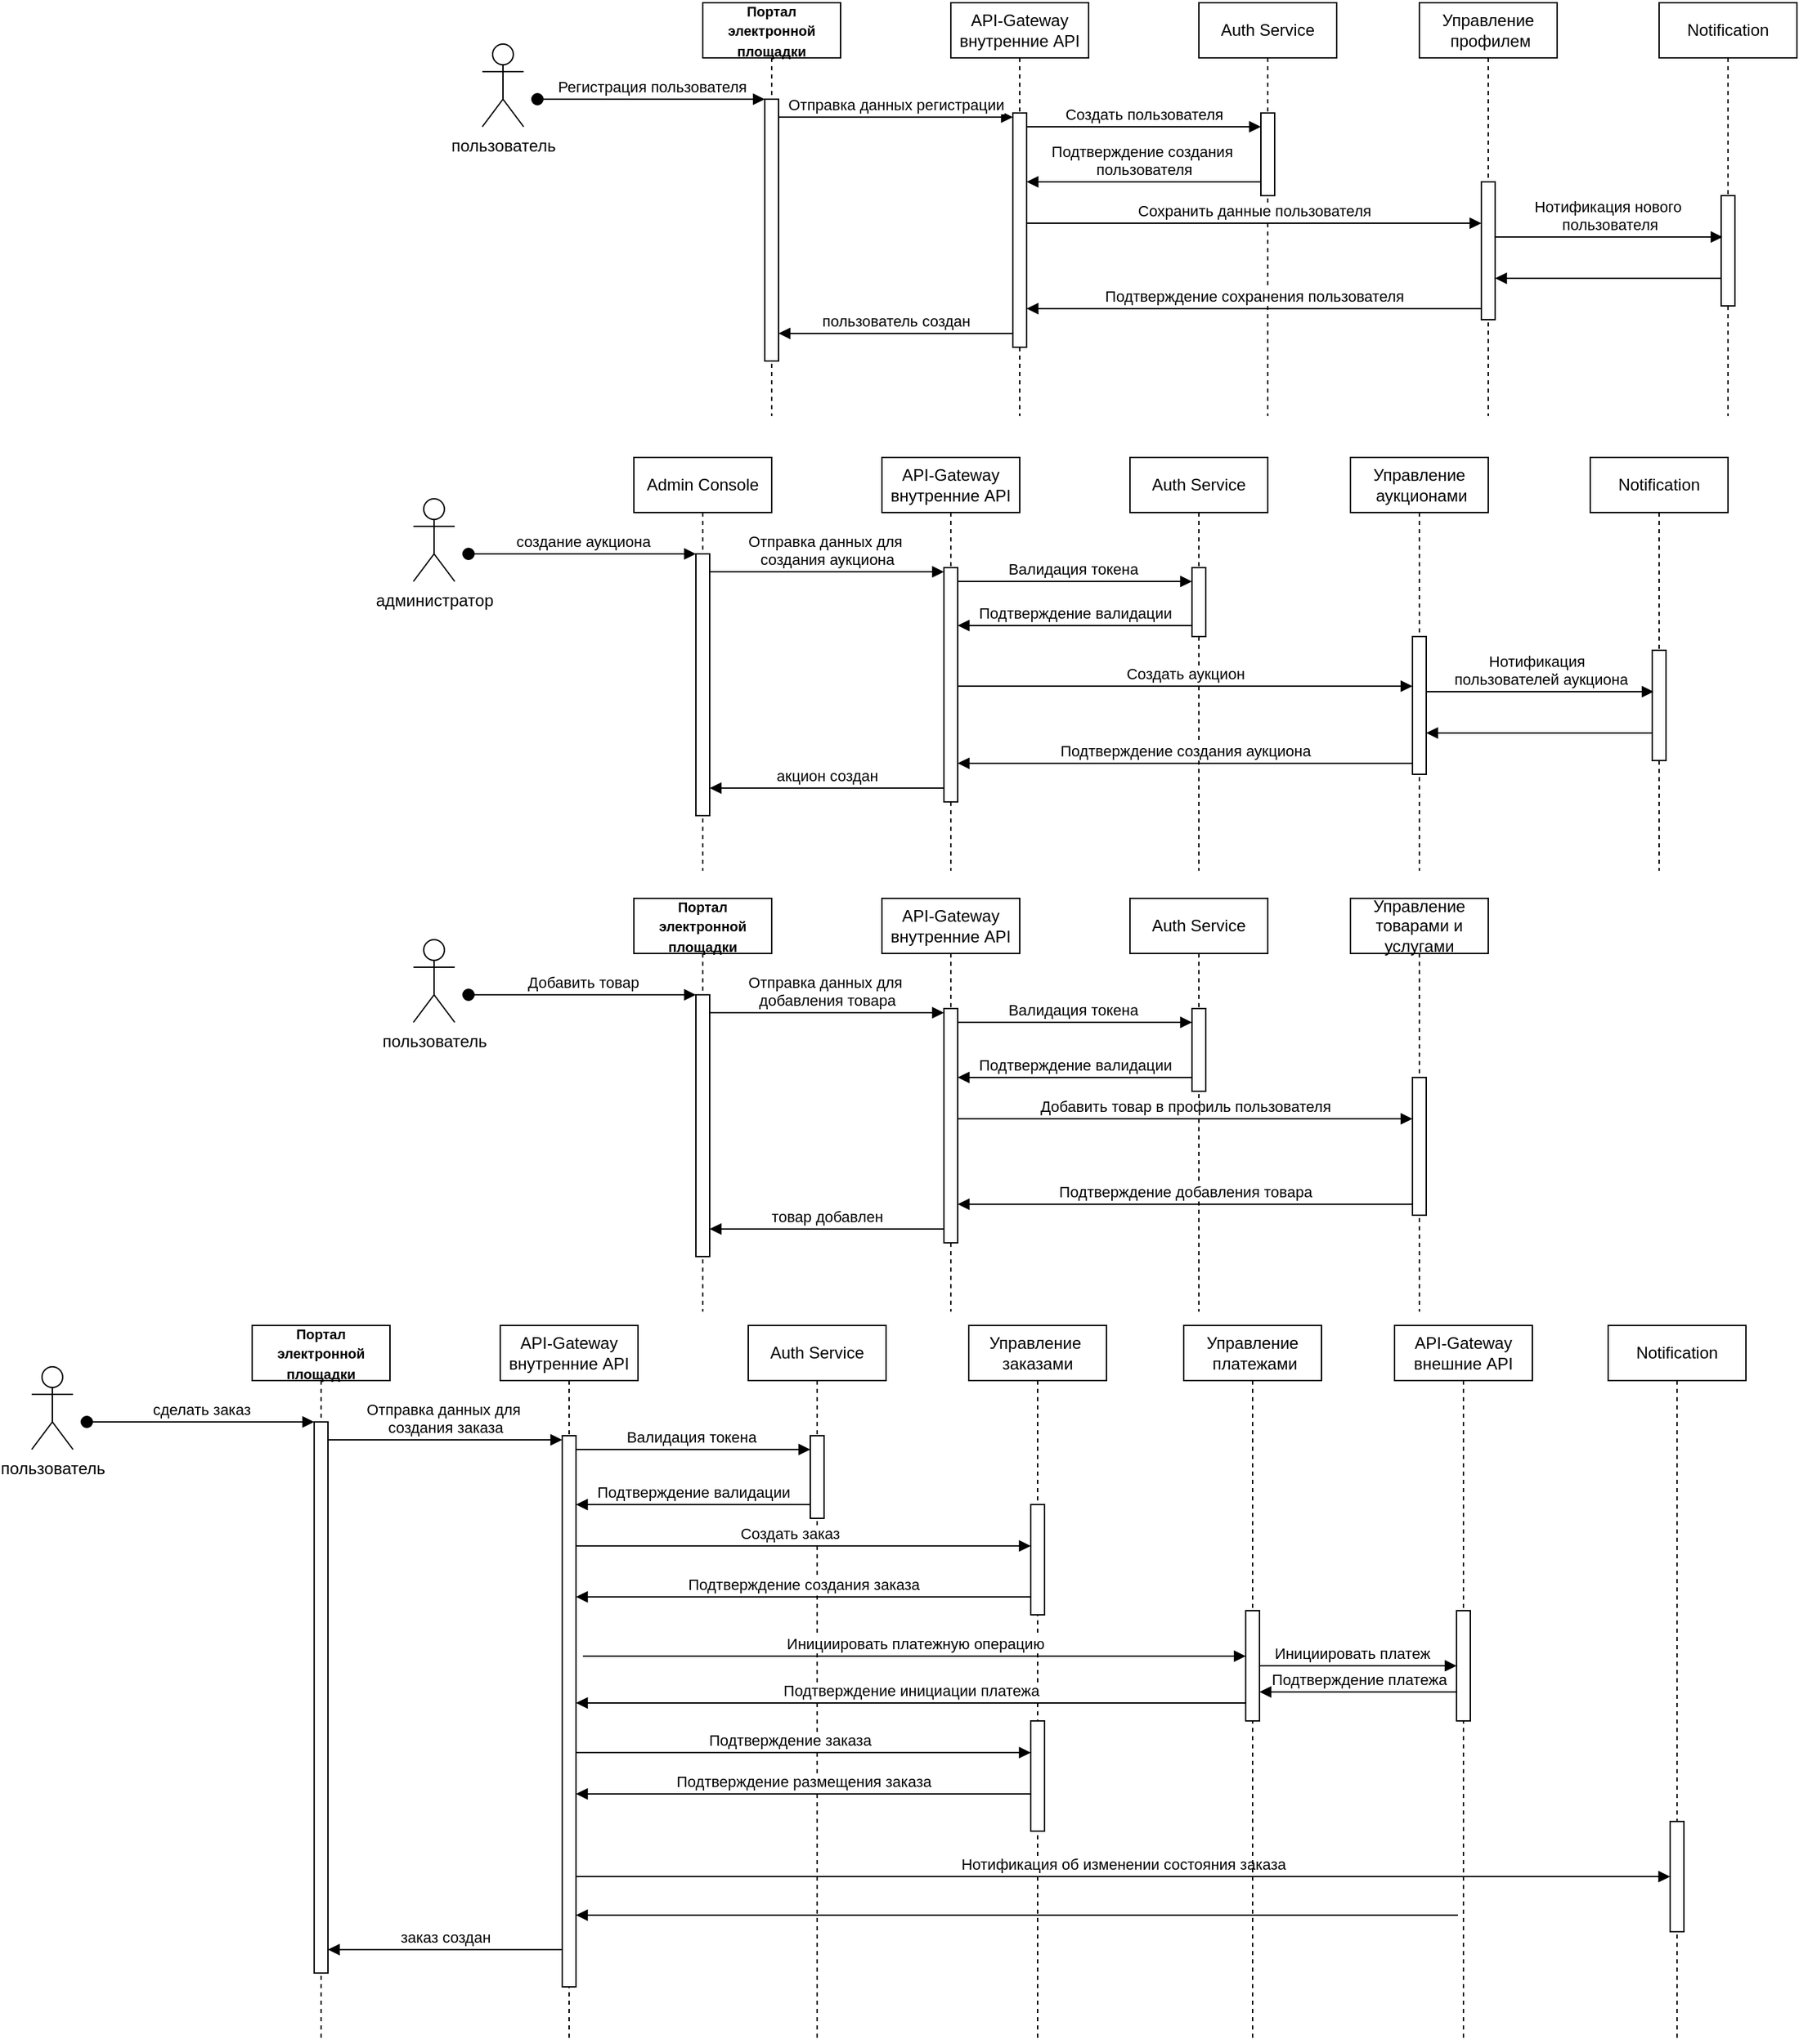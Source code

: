 <mxfile version="24.6.4" type="device">
  <diagram name="Page-1" id="2YBvvXClWsGukQMizWep">
    <mxGraphModel dx="2537" dy="993" grid="1" gridSize="10" guides="1" tooltips="1" connect="1" arrows="1" fold="1" page="1" pageScale="1" pageWidth="850" pageHeight="1100" math="0" shadow="0">
      <root>
        <mxCell id="0" />
        <mxCell id="1" parent="0" />
        <mxCell id="aM9ryv3xv72pqoxQDRHE-1" value="&lt;span style=&quot;font-weight: 700; font-size: 10px;&quot;&gt;Портал электронной площадки&lt;/span&gt;" style="shape=umlLifeline;perimeter=lifelinePerimeter;whiteSpace=wrap;html=1;container=0;dropTarget=0;collapsible=0;recursiveResize=0;outlineConnect=0;portConstraint=eastwest;newEdgeStyle={&quot;edgeStyle&quot;:&quot;elbowEdgeStyle&quot;,&quot;elbow&quot;:&quot;vertical&quot;,&quot;curved&quot;:0,&quot;rounded&quot;:0};" parent="1" vertex="1">
          <mxGeometry x="40" y="40" width="100" height="300" as="geometry" />
        </mxCell>
        <mxCell id="aM9ryv3xv72pqoxQDRHE-2" value="" style="html=1;points=[];perimeter=orthogonalPerimeter;outlineConnect=0;targetShapes=umlLifeline;portConstraint=eastwest;newEdgeStyle={&quot;edgeStyle&quot;:&quot;elbowEdgeStyle&quot;,&quot;elbow&quot;:&quot;vertical&quot;,&quot;curved&quot;:0,&quot;rounded&quot;:0};" parent="aM9ryv3xv72pqoxQDRHE-1" vertex="1">
          <mxGeometry x="45" y="70" width="10" height="190" as="geometry" />
        </mxCell>
        <mxCell id="aM9ryv3xv72pqoxQDRHE-3" value="Регистрация пользователя" style="html=1;verticalAlign=bottom;startArrow=oval;endArrow=block;startSize=8;edgeStyle=elbowEdgeStyle;elbow=vertical;curved=0;rounded=0;" parent="aM9ryv3xv72pqoxQDRHE-1" target="aM9ryv3xv72pqoxQDRHE-2" edge="1">
          <mxGeometry relative="1" as="geometry">
            <mxPoint x="-120" y="70" as="sourcePoint" />
          </mxGeometry>
        </mxCell>
        <mxCell id="aM9ryv3xv72pqoxQDRHE-5" value="API-Gateway внутренние API" style="shape=umlLifeline;perimeter=lifelinePerimeter;whiteSpace=wrap;html=1;container=0;dropTarget=0;collapsible=0;recursiveResize=0;outlineConnect=0;portConstraint=eastwest;newEdgeStyle={&quot;edgeStyle&quot;:&quot;elbowEdgeStyle&quot;,&quot;elbow&quot;:&quot;vertical&quot;,&quot;curved&quot;:0,&quot;rounded&quot;:0};" parent="1" vertex="1">
          <mxGeometry x="220" y="40" width="100" height="300" as="geometry" />
        </mxCell>
        <mxCell id="aM9ryv3xv72pqoxQDRHE-6" value="" style="html=1;points=[];perimeter=orthogonalPerimeter;outlineConnect=0;targetShapes=umlLifeline;portConstraint=eastwest;newEdgeStyle={&quot;edgeStyle&quot;:&quot;elbowEdgeStyle&quot;,&quot;elbow&quot;:&quot;vertical&quot;,&quot;curved&quot;:0,&quot;rounded&quot;:0};" parent="aM9ryv3xv72pqoxQDRHE-5" vertex="1">
          <mxGeometry x="45" y="80" width="10" height="170" as="geometry" />
        </mxCell>
        <mxCell id="aM9ryv3xv72pqoxQDRHE-7" value="Отправка данных регистрации" style="html=1;verticalAlign=bottom;endArrow=block;edgeStyle=elbowEdgeStyle;elbow=vertical;curved=0;rounded=0;" parent="1" edge="1">
          <mxGeometry relative="1" as="geometry">
            <mxPoint x="95" y="123" as="sourcePoint" />
            <Array as="points">
              <mxPoint x="180" y="123" />
            </Array>
            <mxPoint x="265" y="123" as="targetPoint" />
          </mxGeometry>
        </mxCell>
        <mxCell id="aM9ryv3xv72pqoxQDRHE-9" value="Подтверждение создания&amp;nbsp;&lt;div&gt;пользователя&lt;/div&gt;" style="html=1;verticalAlign=bottom;endArrow=block;edgeStyle=elbowEdgeStyle;elbow=vertical;curved=0;rounded=0;" parent="1" source="VmPjwdgASfEvzAb5nXO1-2" target="aM9ryv3xv72pqoxQDRHE-6" edge="1">
          <mxGeometry relative="1" as="geometry">
            <mxPoint x="435" y="160" as="sourcePoint" />
            <Array as="points">
              <mxPoint x="360" y="170" />
            </Array>
            <mxPoint x="270" y="160" as="targetPoint" />
          </mxGeometry>
        </mxCell>
        <mxCell id="VmPjwdgASfEvzAb5nXO1-1" value="Auth Service" style="shape=umlLifeline;perimeter=lifelinePerimeter;whiteSpace=wrap;html=1;container=0;dropTarget=0;collapsible=0;recursiveResize=0;outlineConnect=0;portConstraint=eastwest;newEdgeStyle={&quot;edgeStyle&quot;:&quot;elbowEdgeStyle&quot;,&quot;elbow&quot;:&quot;vertical&quot;,&quot;curved&quot;:0,&quot;rounded&quot;:0};" vertex="1" parent="1">
          <mxGeometry x="400" y="40" width="100" height="300" as="geometry" />
        </mxCell>
        <mxCell id="VmPjwdgASfEvzAb5nXO1-2" value="" style="html=1;points=[];perimeter=orthogonalPerimeter;outlineConnect=0;targetShapes=umlLifeline;portConstraint=eastwest;newEdgeStyle={&quot;edgeStyle&quot;:&quot;elbowEdgeStyle&quot;,&quot;elbow&quot;:&quot;vertical&quot;,&quot;curved&quot;:0,&quot;rounded&quot;:0};" vertex="1" parent="VmPjwdgASfEvzAb5nXO1-1">
          <mxGeometry x="45" y="80" width="10" height="60" as="geometry" />
        </mxCell>
        <mxCell id="VmPjwdgASfEvzAb5nXO1-3" value="&lt;span style=&quot;text-wrap: nowrap;&quot;&gt;Управление&lt;/span&gt;&lt;div&gt;&lt;span style=&quot;text-wrap: nowrap;&quot;&gt;&amp;nbsp;профилем&lt;/span&gt;&lt;/div&gt;" style="shape=umlLifeline;perimeter=lifelinePerimeter;whiteSpace=wrap;html=1;container=0;dropTarget=0;collapsible=0;recursiveResize=0;outlineConnect=0;portConstraint=eastwest;newEdgeStyle={&quot;edgeStyle&quot;:&quot;elbowEdgeStyle&quot;,&quot;elbow&quot;:&quot;vertical&quot;,&quot;curved&quot;:0,&quot;rounded&quot;:0};" vertex="1" parent="1">
          <mxGeometry x="560" y="40" width="100" height="300" as="geometry" />
        </mxCell>
        <mxCell id="VmPjwdgASfEvzAb5nXO1-4" value="" style="html=1;points=[];perimeter=orthogonalPerimeter;outlineConnect=0;targetShapes=umlLifeline;portConstraint=eastwest;newEdgeStyle={&quot;edgeStyle&quot;:&quot;elbowEdgeStyle&quot;,&quot;elbow&quot;:&quot;vertical&quot;,&quot;curved&quot;:0,&quot;rounded&quot;:0};" vertex="1" parent="VmPjwdgASfEvzAb5nXO1-3">
          <mxGeometry x="45" y="130" width="10" height="100" as="geometry" />
        </mxCell>
        <mxCell id="VmPjwdgASfEvzAb5nXO1-5" value="Создать пользователя" style="html=1;verticalAlign=bottom;endArrow=block;edgeStyle=elbowEdgeStyle;elbow=vertical;curved=0;rounded=0;" edge="1" parent="1" source="aM9ryv3xv72pqoxQDRHE-6" target="VmPjwdgASfEvzAb5nXO1-2">
          <mxGeometry relative="1" as="geometry">
            <mxPoint x="280" y="130" as="sourcePoint" />
            <Array as="points">
              <mxPoint x="355" y="130" />
            </Array>
            <mxPoint x="440" y="130" as="targetPoint" />
          </mxGeometry>
        </mxCell>
        <mxCell id="VmPjwdgASfEvzAb5nXO1-6" value="пользователь" style="shape=umlActor;verticalLabelPosition=bottom;verticalAlign=top;html=1;outlineConnect=0;" vertex="1" parent="1">
          <mxGeometry x="-120" y="70" width="30" height="60" as="geometry" />
        </mxCell>
        <mxCell id="VmPjwdgASfEvzAb5nXO1-7" value="Notification" style="shape=umlLifeline;perimeter=lifelinePerimeter;whiteSpace=wrap;html=1;container=0;dropTarget=0;collapsible=0;recursiveResize=0;outlineConnect=0;portConstraint=eastwest;newEdgeStyle={&quot;edgeStyle&quot;:&quot;elbowEdgeStyle&quot;,&quot;elbow&quot;:&quot;vertical&quot;,&quot;curved&quot;:0,&quot;rounded&quot;:0};" vertex="1" parent="1">
          <mxGeometry x="734" y="40" width="100" height="300" as="geometry" />
        </mxCell>
        <mxCell id="VmPjwdgASfEvzAb5nXO1-8" value="" style="html=1;points=[];perimeter=orthogonalPerimeter;outlineConnect=0;targetShapes=umlLifeline;portConstraint=eastwest;newEdgeStyle={&quot;edgeStyle&quot;:&quot;elbowEdgeStyle&quot;,&quot;elbow&quot;:&quot;vertical&quot;,&quot;curved&quot;:0,&quot;rounded&quot;:0};" vertex="1" parent="VmPjwdgASfEvzAb5nXO1-7">
          <mxGeometry x="45" y="140" width="10" height="80" as="geometry" />
        </mxCell>
        <mxCell id="VmPjwdgASfEvzAb5nXO1-9" value="Сохранить данные пользователя" style="html=1;verticalAlign=bottom;endArrow=block;edgeStyle=elbowEdgeStyle;elbow=vertical;curved=0;rounded=0;" edge="1" parent="1" source="aM9ryv3xv72pqoxQDRHE-6" target="VmPjwdgASfEvzAb5nXO1-4">
          <mxGeometry relative="1" as="geometry">
            <mxPoint x="280" y="200" as="sourcePoint" />
            <Array as="points">
              <mxPoint x="365" y="200" />
            </Array>
            <mxPoint x="600" y="200" as="targetPoint" />
          </mxGeometry>
        </mxCell>
        <mxCell id="VmPjwdgASfEvzAb5nXO1-10" value="Подтверждение сохранения пользователя" style="html=1;verticalAlign=bottom;endArrow=block;edgeStyle=elbowEdgeStyle;elbow=vertical;curved=0;rounded=0;" edge="1" parent="1">
          <mxGeometry relative="1" as="geometry">
            <mxPoint x="605" y="262" as="sourcePoint" />
            <Array as="points">
              <mxPoint x="370" y="262" />
            </Array>
            <mxPoint x="275" y="262" as="targetPoint" />
          </mxGeometry>
        </mxCell>
        <mxCell id="VmPjwdgASfEvzAb5nXO1-11" value="Нотификация нового&amp;nbsp;&lt;div&gt;пользователя&lt;/div&gt;" style="html=1;verticalAlign=bottom;endArrow=block;edgeStyle=elbowEdgeStyle;elbow=vertical;curved=0;rounded=0;" edge="1" parent="1" source="VmPjwdgASfEvzAb5nXO1-4">
          <mxGeometry relative="1" as="geometry">
            <mxPoint x="620" y="210" as="sourcePoint" />
            <Array as="points">
              <mxPoint x="695" y="210" />
            </Array>
            <mxPoint x="780" y="210" as="targetPoint" />
          </mxGeometry>
        </mxCell>
        <mxCell id="VmPjwdgASfEvzAb5nXO1-12" value="пользователь создан" style="html=1;verticalAlign=bottom;endArrow=block;edgeStyle=elbowEdgeStyle;elbow=vertical;curved=0;rounded=0;" edge="1" parent="1" target="aM9ryv3xv72pqoxQDRHE-2">
          <mxGeometry relative="1" as="geometry">
            <mxPoint x="265" y="280" as="sourcePoint" />
            <Array as="points">
              <mxPoint x="190" y="280" />
            </Array>
            <mxPoint x="100" y="280" as="targetPoint" />
          </mxGeometry>
        </mxCell>
        <mxCell id="VmPjwdgASfEvzAb5nXO1-13" value="" style="html=1;verticalAlign=bottom;endArrow=block;edgeStyle=elbowEdgeStyle;elbow=vertical;curved=0;rounded=0;" edge="1" parent="1" source="VmPjwdgASfEvzAb5nXO1-8" target="VmPjwdgASfEvzAb5nXO1-4">
          <mxGeometry relative="1" as="geometry">
            <mxPoint x="775" y="240" as="sourcePoint" />
            <Array as="points">
              <mxPoint x="700" y="240" />
            </Array>
            <mxPoint x="620" y="240" as="targetPoint" />
          </mxGeometry>
        </mxCell>
        <mxCell id="VmPjwdgASfEvzAb5nXO1-16" value="Admin Console" style="shape=umlLifeline;perimeter=lifelinePerimeter;whiteSpace=wrap;html=1;container=0;dropTarget=0;collapsible=0;recursiveResize=0;outlineConnect=0;portConstraint=eastwest;newEdgeStyle={&quot;edgeStyle&quot;:&quot;elbowEdgeStyle&quot;,&quot;elbow&quot;:&quot;vertical&quot;,&quot;curved&quot;:0,&quot;rounded&quot;:0};" vertex="1" parent="1">
          <mxGeometry x="-10" y="370" width="100" height="300" as="geometry" />
        </mxCell>
        <mxCell id="VmPjwdgASfEvzAb5nXO1-17" value="" style="html=1;points=[];perimeter=orthogonalPerimeter;outlineConnect=0;targetShapes=umlLifeline;portConstraint=eastwest;newEdgeStyle={&quot;edgeStyle&quot;:&quot;elbowEdgeStyle&quot;,&quot;elbow&quot;:&quot;vertical&quot;,&quot;curved&quot;:0,&quot;rounded&quot;:0};" vertex="1" parent="VmPjwdgASfEvzAb5nXO1-16">
          <mxGeometry x="45" y="70" width="10" height="190" as="geometry" />
        </mxCell>
        <mxCell id="VmPjwdgASfEvzAb5nXO1-18" value="создание аукциона" style="html=1;verticalAlign=bottom;startArrow=oval;endArrow=block;startSize=8;edgeStyle=elbowEdgeStyle;elbow=vertical;curved=0;rounded=0;" edge="1" parent="VmPjwdgASfEvzAb5nXO1-16" target="VmPjwdgASfEvzAb5nXO1-17">
          <mxGeometry relative="1" as="geometry">
            <mxPoint x="-120" y="70" as="sourcePoint" />
          </mxGeometry>
        </mxCell>
        <mxCell id="VmPjwdgASfEvzAb5nXO1-19" value="API-Gateway внутренние API" style="shape=umlLifeline;perimeter=lifelinePerimeter;whiteSpace=wrap;html=1;container=0;dropTarget=0;collapsible=0;recursiveResize=0;outlineConnect=0;portConstraint=eastwest;newEdgeStyle={&quot;edgeStyle&quot;:&quot;elbowEdgeStyle&quot;,&quot;elbow&quot;:&quot;vertical&quot;,&quot;curved&quot;:0,&quot;rounded&quot;:0};" vertex="1" parent="1">
          <mxGeometry x="170" y="370" width="100" height="300" as="geometry" />
        </mxCell>
        <mxCell id="VmPjwdgASfEvzAb5nXO1-20" value="" style="html=1;points=[];perimeter=orthogonalPerimeter;outlineConnect=0;targetShapes=umlLifeline;portConstraint=eastwest;newEdgeStyle={&quot;edgeStyle&quot;:&quot;elbowEdgeStyle&quot;,&quot;elbow&quot;:&quot;vertical&quot;,&quot;curved&quot;:0,&quot;rounded&quot;:0};" vertex="1" parent="VmPjwdgASfEvzAb5nXO1-19">
          <mxGeometry x="45" y="80" width="10" height="170" as="geometry" />
        </mxCell>
        <mxCell id="VmPjwdgASfEvzAb5nXO1-21" value="Отправка данных для&amp;nbsp;&lt;div&gt;создания аукциона&lt;/div&gt;" style="html=1;verticalAlign=bottom;endArrow=block;edgeStyle=elbowEdgeStyle;elbow=vertical;curved=0;rounded=0;" edge="1" parent="1">
          <mxGeometry relative="1" as="geometry">
            <mxPoint x="45" y="453" as="sourcePoint" />
            <Array as="points">
              <mxPoint x="130" y="453" />
            </Array>
            <mxPoint x="215" y="453" as="targetPoint" />
          </mxGeometry>
        </mxCell>
        <mxCell id="VmPjwdgASfEvzAb5nXO1-22" value="Подтверждение валидации" style="html=1;verticalAlign=bottom;endArrow=block;edgeStyle=elbowEdgeStyle;elbow=vertical;curved=0;rounded=0;" edge="1" parent="1">
          <mxGeometry relative="1" as="geometry">
            <mxPoint x="395" y="492" as="sourcePoint" />
            <Array as="points">
              <mxPoint x="310" y="492" />
            </Array>
            <mxPoint x="225" y="492" as="targetPoint" />
          </mxGeometry>
        </mxCell>
        <mxCell id="VmPjwdgASfEvzAb5nXO1-23" value="Auth Service" style="shape=umlLifeline;perimeter=lifelinePerimeter;whiteSpace=wrap;html=1;container=0;dropTarget=0;collapsible=0;recursiveResize=0;outlineConnect=0;portConstraint=eastwest;newEdgeStyle={&quot;edgeStyle&quot;:&quot;elbowEdgeStyle&quot;,&quot;elbow&quot;:&quot;vertical&quot;,&quot;curved&quot;:0,&quot;rounded&quot;:0};" vertex="1" parent="1">
          <mxGeometry x="350" y="370" width="100" height="300" as="geometry" />
        </mxCell>
        <mxCell id="VmPjwdgASfEvzAb5nXO1-24" value="" style="html=1;points=[];perimeter=orthogonalPerimeter;outlineConnect=0;targetShapes=umlLifeline;portConstraint=eastwest;newEdgeStyle={&quot;edgeStyle&quot;:&quot;elbowEdgeStyle&quot;,&quot;elbow&quot;:&quot;vertical&quot;,&quot;curved&quot;:0,&quot;rounded&quot;:0};" vertex="1" parent="VmPjwdgASfEvzAb5nXO1-23">
          <mxGeometry x="45" y="80" width="10" height="50" as="geometry" />
        </mxCell>
        <mxCell id="VmPjwdgASfEvzAb5nXO1-25" value="&lt;span style=&quot;text-wrap: nowrap;&quot;&gt;Управление&lt;/span&gt;&lt;div&gt;&lt;span style=&quot;text-wrap: nowrap;&quot;&gt;&amp;nbsp;аукционами&lt;/span&gt;&lt;br&gt;&lt;/div&gt;" style="shape=umlLifeline;perimeter=lifelinePerimeter;whiteSpace=wrap;html=1;container=0;dropTarget=0;collapsible=0;recursiveResize=0;outlineConnect=0;portConstraint=eastwest;newEdgeStyle={&quot;edgeStyle&quot;:&quot;elbowEdgeStyle&quot;,&quot;elbow&quot;:&quot;vertical&quot;,&quot;curved&quot;:0,&quot;rounded&quot;:0};" vertex="1" parent="1">
          <mxGeometry x="510" y="370" width="100" height="300" as="geometry" />
        </mxCell>
        <mxCell id="VmPjwdgASfEvzAb5nXO1-26" value="" style="html=1;points=[];perimeter=orthogonalPerimeter;outlineConnect=0;targetShapes=umlLifeline;portConstraint=eastwest;newEdgeStyle={&quot;edgeStyle&quot;:&quot;elbowEdgeStyle&quot;,&quot;elbow&quot;:&quot;vertical&quot;,&quot;curved&quot;:0,&quot;rounded&quot;:0};" vertex="1" parent="VmPjwdgASfEvzAb5nXO1-25">
          <mxGeometry x="45" y="130" width="10" height="100" as="geometry" />
        </mxCell>
        <mxCell id="VmPjwdgASfEvzAb5nXO1-27" value="Валидация токена&amp;nbsp;" style="html=1;verticalAlign=bottom;endArrow=block;edgeStyle=elbowEdgeStyle;elbow=horizontal;curved=0;rounded=0;" edge="1" parent="1" source="VmPjwdgASfEvzAb5nXO1-20" target="VmPjwdgASfEvzAb5nXO1-24">
          <mxGeometry relative="1" as="geometry">
            <mxPoint x="230" y="460" as="sourcePoint" />
            <Array as="points">
              <mxPoint x="305" y="460" />
            </Array>
            <mxPoint x="390" y="460" as="targetPoint" />
          </mxGeometry>
        </mxCell>
        <mxCell id="VmPjwdgASfEvzAb5nXO1-28" value="администратор" style="shape=umlActor;verticalLabelPosition=bottom;verticalAlign=top;html=1;outlineConnect=0;" vertex="1" parent="1">
          <mxGeometry x="-170" y="400" width="30" height="60" as="geometry" />
        </mxCell>
        <mxCell id="VmPjwdgASfEvzAb5nXO1-29" value="Notification" style="shape=umlLifeline;perimeter=lifelinePerimeter;whiteSpace=wrap;html=1;container=0;dropTarget=0;collapsible=0;recursiveResize=0;outlineConnect=0;portConstraint=eastwest;newEdgeStyle={&quot;edgeStyle&quot;:&quot;elbowEdgeStyle&quot;,&quot;elbow&quot;:&quot;vertical&quot;,&quot;curved&quot;:0,&quot;rounded&quot;:0};" vertex="1" parent="1">
          <mxGeometry x="684" y="370" width="100" height="300" as="geometry" />
        </mxCell>
        <mxCell id="VmPjwdgASfEvzAb5nXO1-30" value="" style="html=1;points=[];perimeter=orthogonalPerimeter;outlineConnect=0;targetShapes=umlLifeline;portConstraint=eastwest;newEdgeStyle={&quot;edgeStyle&quot;:&quot;elbowEdgeStyle&quot;,&quot;elbow&quot;:&quot;vertical&quot;,&quot;curved&quot;:0,&quot;rounded&quot;:0};" vertex="1" parent="VmPjwdgASfEvzAb5nXO1-29">
          <mxGeometry x="45" y="140" width="10" height="80" as="geometry" />
        </mxCell>
        <mxCell id="VmPjwdgASfEvzAb5nXO1-31" value="Создать аукцион" style="html=1;verticalAlign=bottom;endArrow=block;edgeStyle=elbowEdgeStyle;elbow=vertical;curved=0;rounded=0;" edge="1" parent="1">
          <mxGeometry relative="1" as="geometry">
            <mxPoint x="225" y="536" as="sourcePoint" />
            <Array as="points">
              <mxPoint x="315" y="536" />
            </Array>
            <mxPoint x="555" y="536" as="targetPoint" />
          </mxGeometry>
        </mxCell>
        <mxCell id="VmPjwdgASfEvzAb5nXO1-32" value="Подтверждение создания аукциона" style="html=1;verticalAlign=bottom;endArrow=block;edgeStyle=elbowEdgeStyle;elbow=vertical;curved=0;rounded=0;" edge="1" parent="1">
          <mxGeometry relative="1" as="geometry">
            <mxPoint x="555" y="592" as="sourcePoint" />
            <Array as="points">
              <mxPoint x="320" y="592" />
            </Array>
            <mxPoint x="225" y="592" as="targetPoint" />
          </mxGeometry>
        </mxCell>
        <mxCell id="VmPjwdgASfEvzAb5nXO1-33" value="Нотификация&amp;nbsp;&amp;nbsp;&lt;div&gt;пользователей аукциона&lt;/div&gt;" style="html=1;verticalAlign=bottom;endArrow=block;edgeStyle=elbowEdgeStyle;elbow=vertical;curved=0;rounded=0;" edge="1" parent="1" source="VmPjwdgASfEvzAb5nXO1-26">
          <mxGeometry relative="1" as="geometry">
            <mxPoint x="570" y="540" as="sourcePoint" />
            <Array as="points">
              <mxPoint x="645" y="540" />
            </Array>
            <mxPoint x="730" y="540" as="targetPoint" />
          </mxGeometry>
        </mxCell>
        <mxCell id="VmPjwdgASfEvzAb5nXO1-34" value="акцион создан" style="html=1;verticalAlign=bottom;endArrow=block;edgeStyle=elbowEdgeStyle;elbow=vertical;curved=0;rounded=0;" edge="1" parent="1" target="VmPjwdgASfEvzAb5nXO1-17">
          <mxGeometry relative="1" as="geometry">
            <mxPoint x="215" y="610" as="sourcePoint" />
            <Array as="points">
              <mxPoint x="140" y="610" />
            </Array>
            <mxPoint x="50" y="610" as="targetPoint" />
          </mxGeometry>
        </mxCell>
        <mxCell id="VmPjwdgASfEvzAb5nXO1-35" value="" style="html=1;verticalAlign=bottom;endArrow=block;edgeStyle=elbowEdgeStyle;elbow=vertical;curved=0;rounded=0;" edge="1" parent="1" source="VmPjwdgASfEvzAb5nXO1-30" target="VmPjwdgASfEvzAb5nXO1-26">
          <mxGeometry relative="1" as="geometry">
            <mxPoint x="725" y="570" as="sourcePoint" />
            <Array as="points">
              <mxPoint x="650" y="570" />
            </Array>
            <mxPoint x="570" y="570" as="targetPoint" />
          </mxGeometry>
        </mxCell>
        <mxCell id="VmPjwdgASfEvzAb5nXO1-83" value="&lt;span style=&quot;font-weight: 700; font-size: 10px;&quot;&gt;Портал электронной площадки&lt;/span&gt;" style="shape=umlLifeline;perimeter=lifelinePerimeter;whiteSpace=wrap;html=1;container=0;dropTarget=0;collapsible=0;recursiveResize=0;outlineConnect=0;portConstraint=eastwest;newEdgeStyle={&quot;edgeStyle&quot;:&quot;elbowEdgeStyle&quot;,&quot;elbow&quot;:&quot;vertical&quot;,&quot;curved&quot;:0,&quot;rounded&quot;:0};" vertex="1" parent="1">
          <mxGeometry x="-10" y="690" width="100" height="300" as="geometry" />
        </mxCell>
        <mxCell id="VmPjwdgASfEvzAb5nXO1-84" value="" style="html=1;points=[];perimeter=orthogonalPerimeter;outlineConnect=0;targetShapes=umlLifeline;portConstraint=eastwest;newEdgeStyle={&quot;edgeStyle&quot;:&quot;elbowEdgeStyle&quot;,&quot;elbow&quot;:&quot;vertical&quot;,&quot;curved&quot;:0,&quot;rounded&quot;:0};" vertex="1" parent="VmPjwdgASfEvzAb5nXO1-83">
          <mxGeometry x="45" y="70" width="10" height="190" as="geometry" />
        </mxCell>
        <mxCell id="VmPjwdgASfEvzAb5nXO1-85" value="Добавить товар" style="html=1;verticalAlign=bottom;startArrow=oval;endArrow=block;startSize=8;edgeStyle=elbowEdgeStyle;elbow=vertical;curved=0;rounded=0;" edge="1" parent="VmPjwdgASfEvzAb5nXO1-83" target="VmPjwdgASfEvzAb5nXO1-84">
          <mxGeometry relative="1" as="geometry">
            <mxPoint x="-120" y="70" as="sourcePoint" />
          </mxGeometry>
        </mxCell>
        <mxCell id="VmPjwdgASfEvzAb5nXO1-86" value="API-Gateway внутренние API" style="shape=umlLifeline;perimeter=lifelinePerimeter;whiteSpace=wrap;html=1;container=0;dropTarget=0;collapsible=0;recursiveResize=0;outlineConnect=0;portConstraint=eastwest;newEdgeStyle={&quot;edgeStyle&quot;:&quot;elbowEdgeStyle&quot;,&quot;elbow&quot;:&quot;vertical&quot;,&quot;curved&quot;:0,&quot;rounded&quot;:0};" vertex="1" parent="1">
          <mxGeometry x="170" y="690" width="100" height="300" as="geometry" />
        </mxCell>
        <mxCell id="VmPjwdgASfEvzAb5nXO1-87" value="" style="html=1;points=[];perimeter=orthogonalPerimeter;outlineConnect=0;targetShapes=umlLifeline;portConstraint=eastwest;newEdgeStyle={&quot;edgeStyle&quot;:&quot;elbowEdgeStyle&quot;,&quot;elbow&quot;:&quot;vertical&quot;,&quot;curved&quot;:0,&quot;rounded&quot;:0};" vertex="1" parent="VmPjwdgASfEvzAb5nXO1-86">
          <mxGeometry x="45" y="80" width="10" height="170" as="geometry" />
        </mxCell>
        <mxCell id="VmPjwdgASfEvzAb5nXO1-88" value="Отправка данных для&amp;nbsp;&lt;div&gt;добавления товара&lt;/div&gt;" style="html=1;verticalAlign=bottom;endArrow=block;edgeStyle=elbowEdgeStyle;elbow=vertical;curved=0;rounded=0;" edge="1" parent="1">
          <mxGeometry relative="1" as="geometry">
            <mxPoint x="45" y="773" as="sourcePoint" />
            <Array as="points">
              <mxPoint x="130" y="773" />
            </Array>
            <mxPoint x="215" y="773" as="targetPoint" />
          </mxGeometry>
        </mxCell>
        <mxCell id="VmPjwdgASfEvzAb5nXO1-89" value="Подтверждение валидации" style="html=1;verticalAlign=bottom;endArrow=block;edgeStyle=elbowEdgeStyle;elbow=vertical;curved=0;rounded=0;" edge="1" parent="1" source="VmPjwdgASfEvzAb5nXO1-91" target="VmPjwdgASfEvzAb5nXO1-87">
          <mxGeometry relative="1" as="geometry">
            <mxPoint x="385" y="810" as="sourcePoint" />
            <Array as="points">
              <mxPoint x="310" y="820" />
            </Array>
            <mxPoint x="220" y="810" as="targetPoint" />
          </mxGeometry>
        </mxCell>
        <mxCell id="VmPjwdgASfEvzAb5nXO1-90" value="Auth Service" style="shape=umlLifeline;perimeter=lifelinePerimeter;whiteSpace=wrap;html=1;container=0;dropTarget=0;collapsible=0;recursiveResize=0;outlineConnect=0;portConstraint=eastwest;newEdgeStyle={&quot;edgeStyle&quot;:&quot;elbowEdgeStyle&quot;,&quot;elbow&quot;:&quot;vertical&quot;,&quot;curved&quot;:0,&quot;rounded&quot;:0};" vertex="1" parent="1">
          <mxGeometry x="350" y="690" width="100" height="300" as="geometry" />
        </mxCell>
        <mxCell id="VmPjwdgASfEvzAb5nXO1-91" value="" style="html=1;points=[];perimeter=orthogonalPerimeter;outlineConnect=0;targetShapes=umlLifeline;portConstraint=eastwest;newEdgeStyle={&quot;edgeStyle&quot;:&quot;elbowEdgeStyle&quot;,&quot;elbow&quot;:&quot;vertical&quot;,&quot;curved&quot;:0,&quot;rounded&quot;:0};" vertex="1" parent="VmPjwdgASfEvzAb5nXO1-90">
          <mxGeometry x="45" y="80" width="10" height="60" as="geometry" />
        </mxCell>
        <mxCell id="VmPjwdgASfEvzAb5nXO1-92" value="&lt;span style=&quot;text-wrap: nowrap;&quot;&gt;Управление&lt;/span&gt;&lt;div&gt;&lt;span style=&quot;text-wrap: nowrap;&quot;&gt;&amp;nbsp;товарами и&amp;nbsp;&lt;/span&gt;&lt;/div&gt;&lt;div&gt;&lt;span style=&quot;text-wrap: nowrap;&quot;&gt;услугами&lt;/span&gt;&lt;br&gt;&lt;/div&gt;" style="shape=umlLifeline;perimeter=lifelinePerimeter;whiteSpace=wrap;html=1;container=0;dropTarget=0;collapsible=0;recursiveResize=0;outlineConnect=0;portConstraint=eastwest;newEdgeStyle={&quot;edgeStyle&quot;:&quot;elbowEdgeStyle&quot;,&quot;elbow&quot;:&quot;vertical&quot;,&quot;curved&quot;:0,&quot;rounded&quot;:0};" vertex="1" parent="1">
          <mxGeometry x="510" y="690" width="100" height="300" as="geometry" />
        </mxCell>
        <mxCell id="VmPjwdgASfEvzAb5nXO1-93" value="" style="html=1;points=[];perimeter=orthogonalPerimeter;outlineConnect=0;targetShapes=umlLifeline;portConstraint=eastwest;newEdgeStyle={&quot;edgeStyle&quot;:&quot;elbowEdgeStyle&quot;,&quot;elbow&quot;:&quot;vertical&quot;,&quot;curved&quot;:0,&quot;rounded&quot;:0};" vertex="1" parent="VmPjwdgASfEvzAb5nXO1-92">
          <mxGeometry x="45" y="130" width="10" height="100" as="geometry" />
        </mxCell>
        <mxCell id="VmPjwdgASfEvzAb5nXO1-94" value="Валидация токена&amp;nbsp;" style="html=1;verticalAlign=bottom;endArrow=block;edgeStyle=elbowEdgeStyle;elbow=vertical;curved=0;rounded=0;" edge="1" parent="1" source="VmPjwdgASfEvzAb5nXO1-87" target="VmPjwdgASfEvzAb5nXO1-91">
          <mxGeometry relative="1" as="geometry">
            <mxPoint x="230" y="780" as="sourcePoint" />
            <Array as="points">
              <mxPoint x="305" y="780" />
            </Array>
            <mxPoint x="390" y="780" as="targetPoint" />
          </mxGeometry>
        </mxCell>
        <mxCell id="VmPjwdgASfEvzAb5nXO1-95" value="пользователь" style="shape=umlActor;verticalLabelPosition=bottom;verticalAlign=top;html=1;outlineConnect=0;" vertex="1" parent="1">
          <mxGeometry x="-170" y="720" width="30" height="60" as="geometry" />
        </mxCell>
        <mxCell id="VmPjwdgASfEvzAb5nXO1-98" value="Добавить товар в профиль пользователя" style="html=1;verticalAlign=bottom;endArrow=block;edgeStyle=elbowEdgeStyle;elbow=vertical;curved=0;rounded=0;" edge="1" parent="1" source="VmPjwdgASfEvzAb5nXO1-87" target="VmPjwdgASfEvzAb5nXO1-93">
          <mxGeometry relative="1" as="geometry">
            <mxPoint x="230" y="850" as="sourcePoint" />
            <Array as="points">
              <mxPoint x="315" y="850" />
            </Array>
            <mxPoint x="550" y="850" as="targetPoint" />
          </mxGeometry>
        </mxCell>
        <mxCell id="VmPjwdgASfEvzAb5nXO1-99" value="Подтверждение добавления товара" style="html=1;verticalAlign=bottom;endArrow=block;edgeStyle=elbowEdgeStyle;elbow=vertical;curved=0;rounded=0;" edge="1" parent="1">
          <mxGeometry relative="1" as="geometry">
            <mxPoint x="555" y="912" as="sourcePoint" />
            <Array as="points">
              <mxPoint x="320" y="912" />
            </Array>
            <mxPoint x="225" y="912" as="targetPoint" />
          </mxGeometry>
        </mxCell>
        <mxCell id="VmPjwdgASfEvzAb5nXO1-101" value="товар добавлен" style="html=1;verticalAlign=bottom;endArrow=block;edgeStyle=elbowEdgeStyle;elbow=vertical;curved=0;rounded=0;" edge="1" parent="1" target="VmPjwdgASfEvzAb5nXO1-84">
          <mxGeometry relative="1" as="geometry">
            <mxPoint x="215" y="930" as="sourcePoint" />
            <Array as="points">
              <mxPoint x="140" y="930" />
            </Array>
            <mxPoint x="50" y="930" as="targetPoint" />
          </mxGeometry>
        </mxCell>
        <mxCell id="VmPjwdgASfEvzAb5nXO1-103" value="&lt;span style=&quot;font-weight: 700; font-size: 10px;&quot;&gt;Портал электронной площадки&lt;/span&gt;" style="shape=umlLifeline;perimeter=lifelinePerimeter;whiteSpace=wrap;html=1;container=0;dropTarget=0;collapsible=0;recursiveResize=0;outlineConnect=0;portConstraint=eastwest;newEdgeStyle={&quot;edgeStyle&quot;:&quot;elbowEdgeStyle&quot;,&quot;elbow&quot;:&quot;vertical&quot;,&quot;curved&quot;:0,&quot;rounded&quot;:0};" vertex="1" parent="1">
          <mxGeometry x="-287" y="1000" width="100" height="520" as="geometry" />
        </mxCell>
        <mxCell id="VmPjwdgASfEvzAb5nXO1-104" value="" style="html=1;points=[];perimeter=orthogonalPerimeter;outlineConnect=0;targetShapes=umlLifeline;portConstraint=eastwest;newEdgeStyle={&quot;edgeStyle&quot;:&quot;elbowEdgeStyle&quot;,&quot;elbow&quot;:&quot;vertical&quot;,&quot;curved&quot;:0,&quot;rounded&quot;:0};" vertex="1" parent="VmPjwdgASfEvzAb5nXO1-103">
          <mxGeometry x="45" y="70" width="10" height="400" as="geometry" />
        </mxCell>
        <mxCell id="VmPjwdgASfEvzAb5nXO1-105" value="сделать заказ" style="html=1;verticalAlign=bottom;startArrow=oval;endArrow=block;startSize=8;edgeStyle=elbowEdgeStyle;elbow=vertical;curved=0;rounded=0;" edge="1" parent="VmPjwdgASfEvzAb5nXO1-103" target="VmPjwdgASfEvzAb5nXO1-104">
          <mxGeometry relative="1" as="geometry">
            <mxPoint x="-120" y="70" as="sourcePoint" />
          </mxGeometry>
        </mxCell>
        <mxCell id="VmPjwdgASfEvzAb5nXO1-106" value="API-Gateway внутренние API" style="shape=umlLifeline;perimeter=lifelinePerimeter;whiteSpace=wrap;html=1;container=0;dropTarget=0;collapsible=0;recursiveResize=0;outlineConnect=0;portConstraint=eastwest;newEdgeStyle={&quot;edgeStyle&quot;:&quot;elbowEdgeStyle&quot;,&quot;elbow&quot;:&quot;vertical&quot;,&quot;curved&quot;:0,&quot;rounded&quot;:0};" vertex="1" parent="1">
          <mxGeometry x="-107" y="1000" width="100" height="520" as="geometry" />
        </mxCell>
        <mxCell id="VmPjwdgASfEvzAb5nXO1-107" value="" style="html=1;points=[];perimeter=orthogonalPerimeter;outlineConnect=0;targetShapes=umlLifeline;portConstraint=eastwest;newEdgeStyle={&quot;edgeStyle&quot;:&quot;elbowEdgeStyle&quot;,&quot;elbow&quot;:&quot;vertical&quot;,&quot;curved&quot;:0,&quot;rounded&quot;:0};" vertex="1" parent="VmPjwdgASfEvzAb5nXO1-106">
          <mxGeometry x="45" y="80" width="10" height="400" as="geometry" />
        </mxCell>
        <mxCell id="VmPjwdgASfEvzAb5nXO1-108" value="Отправка данных для&amp;nbsp;&lt;div&gt;создания заказа&lt;br&gt;&lt;/div&gt;" style="html=1;verticalAlign=bottom;endArrow=block;edgeStyle=elbowEdgeStyle;elbow=vertical;curved=0;rounded=0;" edge="1" parent="1">
          <mxGeometry relative="1" as="geometry">
            <mxPoint x="-232" y="1083" as="sourcePoint" />
            <Array as="points">
              <mxPoint x="-147" y="1083" />
            </Array>
            <mxPoint x="-62" y="1083" as="targetPoint" />
          </mxGeometry>
        </mxCell>
        <mxCell id="VmPjwdgASfEvzAb5nXO1-109" value="Подтверждение валидации" style="html=1;verticalAlign=bottom;endArrow=block;edgeStyle=elbowEdgeStyle;elbow=vertical;curved=0;rounded=0;" edge="1" parent="1" source="VmPjwdgASfEvzAb5nXO1-111" target="VmPjwdgASfEvzAb5nXO1-107">
          <mxGeometry relative="1" as="geometry">
            <mxPoint x="108" y="1120" as="sourcePoint" />
            <Array as="points">
              <mxPoint x="33" y="1130" />
            </Array>
            <mxPoint x="-57" y="1120" as="targetPoint" />
          </mxGeometry>
        </mxCell>
        <mxCell id="VmPjwdgASfEvzAb5nXO1-110" value="Auth Service" style="shape=umlLifeline;perimeter=lifelinePerimeter;whiteSpace=wrap;html=1;container=0;dropTarget=0;collapsible=0;recursiveResize=0;outlineConnect=0;portConstraint=eastwest;newEdgeStyle={&quot;edgeStyle&quot;:&quot;elbowEdgeStyle&quot;,&quot;elbow&quot;:&quot;vertical&quot;,&quot;curved&quot;:0,&quot;rounded&quot;:0};" vertex="1" parent="1">
          <mxGeometry x="73" y="1000" width="100" height="520" as="geometry" />
        </mxCell>
        <mxCell id="VmPjwdgASfEvzAb5nXO1-111" value="" style="html=1;points=[];perimeter=orthogonalPerimeter;outlineConnect=0;targetShapes=umlLifeline;portConstraint=eastwest;newEdgeStyle={&quot;edgeStyle&quot;:&quot;elbowEdgeStyle&quot;,&quot;elbow&quot;:&quot;vertical&quot;,&quot;curved&quot;:0,&quot;rounded&quot;:0};" vertex="1" parent="VmPjwdgASfEvzAb5nXO1-110">
          <mxGeometry x="45" y="80" width="10" height="60" as="geometry" />
        </mxCell>
        <mxCell id="VmPjwdgASfEvzAb5nXO1-112" value="&lt;div&gt;&lt;span style=&quot;text-wrap: nowrap;&quot;&gt;Управление&amp;nbsp;&lt;/span&gt;&lt;/div&gt;&lt;div&gt;&lt;span style=&quot;text-wrap: nowrap;&quot;&gt;заказами&lt;/span&gt;&lt;br&gt;&lt;/div&gt;" style="shape=umlLifeline;perimeter=lifelinePerimeter;whiteSpace=wrap;html=1;container=0;dropTarget=0;collapsible=0;recursiveResize=0;outlineConnect=0;portConstraint=eastwest;newEdgeStyle={&quot;edgeStyle&quot;:&quot;elbowEdgeStyle&quot;,&quot;elbow&quot;:&quot;vertical&quot;,&quot;curved&quot;:0,&quot;rounded&quot;:0};" vertex="1" parent="1">
          <mxGeometry x="233" y="1000" width="100" height="520" as="geometry" />
        </mxCell>
        <mxCell id="VmPjwdgASfEvzAb5nXO1-113" value="" style="html=1;points=[];perimeter=orthogonalPerimeter;outlineConnect=0;targetShapes=umlLifeline;portConstraint=eastwest;newEdgeStyle={&quot;edgeStyle&quot;:&quot;elbowEdgeStyle&quot;,&quot;elbow&quot;:&quot;vertical&quot;,&quot;curved&quot;:0,&quot;rounded&quot;:0};" vertex="1" parent="VmPjwdgASfEvzAb5nXO1-112">
          <mxGeometry x="45" y="130" width="10" height="80" as="geometry" />
        </mxCell>
        <mxCell id="VmPjwdgASfEvzAb5nXO1-123" value="" style="html=1;points=[];perimeter=orthogonalPerimeter;outlineConnect=0;targetShapes=umlLifeline;portConstraint=eastwest;newEdgeStyle={&quot;edgeStyle&quot;:&quot;elbowEdgeStyle&quot;,&quot;elbow&quot;:&quot;vertical&quot;,&quot;curved&quot;:0,&quot;rounded&quot;:0};" vertex="1" parent="VmPjwdgASfEvzAb5nXO1-112">
          <mxGeometry x="45" y="287" width="10" height="80" as="geometry" />
        </mxCell>
        <mxCell id="VmPjwdgASfEvzAb5nXO1-114" value="Валидация токена&amp;nbsp;" style="html=1;verticalAlign=bottom;endArrow=block;edgeStyle=elbowEdgeStyle;elbow=vertical;curved=0;rounded=0;" edge="1" parent="1" source="VmPjwdgASfEvzAb5nXO1-107" target="VmPjwdgASfEvzAb5nXO1-111">
          <mxGeometry relative="1" as="geometry">
            <mxPoint x="-47" y="1090" as="sourcePoint" />
            <Array as="points">
              <mxPoint x="28" y="1090" />
            </Array>
            <mxPoint x="113" y="1090" as="targetPoint" />
          </mxGeometry>
        </mxCell>
        <mxCell id="VmPjwdgASfEvzAb5nXO1-115" value="пользователь" style="shape=umlActor;verticalLabelPosition=bottom;verticalAlign=top;html=1;outlineConnect=0;" vertex="1" parent="1">
          <mxGeometry x="-447" y="1030" width="30" height="60" as="geometry" />
        </mxCell>
        <mxCell id="VmPjwdgASfEvzAb5nXO1-116" value="Создать заказ" style="html=1;verticalAlign=bottom;endArrow=block;edgeStyle=elbowEdgeStyle;elbow=vertical;curved=0;rounded=0;" edge="1" parent="1" source="VmPjwdgASfEvzAb5nXO1-107" target="VmPjwdgASfEvzAb5nXO1-113">
          <mxGeometry x="-0.061" relative="1" as="geometry">
            <mxPoint x="-47" y="1160" as="sourcePoint" />
            <Array as="points">
              <mxPoint x="38" y="1160" />
            </Array>
            <mxPoint x="273" y="1160" as="targetPoint" />
            <mxPoint as="offset" />
          </mxGeometry>
        </mxCell>
        <mxCell id="VmPjwdgASfEvzAb5nXO1-117" value="Подтверждение создания заказа" style="html=1;verticalAlign=bottom;endArrow=block;edgeStyle=elbowEdgeStyle;elbow=vertical;curved=0;rounded=0;" edge="1" parent="1">
          <mxGeometry relative="1" as="geometry">
            <mxPoint x="278" y="1197" as="sourcePoint" />
            <Array as="points">
              <mxPoint x="43" y="1197" />
            </Array>
            <mxPoint x="-52" y="1197" as="targetPoint" />
          </mxGeometry>
        </mxCell>
        <mxCell id="VmPjwdgASfEvzAb5nXO1-118" value="заказ создан" style="html=1;verticalAlign=bottom;endArrow=block;edgeStyle=elbowEdgeStyle;elbow=horizontal;curved=0;rounded=0;" edge="1" parent="1">
          <mxGeometry relative="1" as="geometry">
            <mxPoint x="-62" y="1453" as="sourcePoint" />
            <Array as="points">
              <mxPoint x="-137" y="1453" />
            </Array>
            <mxPoint x="-232" y="1453" as="targetPoint" />
          </mxGeometry>
        </mxCell>
        <mxCell id="VmPjwdgASfEvzAb5nXO1-119" value="&lt;div&gt;API-Gateway внешние API&lt;br&gt;&lt;/div&gt;" style="shape=umlLifeline;perimeter=lifelinePerimeter;whiteSpace=wrap;html=1;container=0;dropTarget=0;collapsible=0;recursiveResize=0;outlineConnect=0;portConstraint=eastwest;newEdgeStyle={&quot;edgeStyle&quot;:&quot;elbowEdgeStyle&quot;,&quot;elbow&quot;:&quot;vertical&quot;,&quot;curved&quot;:0,&quot;rounded&quot;:0};" vertex="1" parent="1">
          <mxGeometry x="542" y="1000" width="100" height="520" as="geometry" />
        </mxCell>
        <mxCell id="VmPjwdgASfEvzAb5nXO1-120" value="" style="html=1;points=[];perimeter=orthogonalPerimeter;outlineConnect=0;targetShapes=umlLifeline;portConstraint=eastwest;newEdgeStyle={&quot;edgeStyle&quot;:&quot;elbowEdgeStyle&quot;,&quot;elbow&quot;:&quot;vertical&quot;,&quot;curved&quot;:0,&quot;rounded&quot;:0};" vertex="1" parent="VmPjwdgASfEvzAb5nXO1-119">
          <mxGeometry x="45" y="207" width="10" height="80" as="geometry" />
        </mxCell>
        <mxCell id="VmPjwdgASfEvzAb5nXO1-121" value="Инициировать платежную операцию" style="html=1;verticalAlign=bottom;endArrow=block;edgeStyle=elbowEdgeStyle;elbow=vertical;curved=0;rounded=0;" edge="1" parent="1" target="VmPjwdgASfEvzAb5nXO1-131">
          <mxGeometry relative="1" as="geometry">
            <mxPoint x="-47" y="1240" as="sourcePoint" />
            <Array as="points">
              <mxPoint x="43" y="1240" />
            </Array>
            <mxPoint x="433" y="1240" as="targetPoint" />
          </mxGeometry>
        </mxCell>
        <mxCell id="VmPjwdgASfEvzAb5nXO1-122" value="Подтверждение инициации платежа" style="html=1;verticalAlign=bottom;endArrow=block;edgeStyle=elbowEdgeStyle;elbow=vertical;curved=0;rounded=0;" edge="1" parent="1">
          <mxGeometry relative="1" as="geometry">
            <mxPoint x="434" y="1274" as="sourcePoint" />
            <Array as="points">
              <mxPoint x="38" y="1274" />
            </Array>
            <mxPoint x="-52" y="1274" as="targetPoint" />
          </mxGeometry>
        </mxCell>
        <mxCell id="VmPjwdgASfEvzAb5nXO1-124" value="Подтверждение заказа" style="html=1;verticalAlign=bottom;endArrow=block;edgeStyle=elbowEdgeStyle;elbow=vertical;curved=0;rounded=0;" edge="1" parent="1" source="VmPjwdgASfEvzAb5nXO1-107" target="VmPjwdgASfEvzAb5nXO1-123">
          <mxGeometry x="-0.061" relative="1" as="geometry">
            <mxPoint x="-47" y="1310" as="sourcePoint" />
            <Array as="points">
              <mxPoint x="43" y="1310" />
            </Array>
            <mxPoint x="273" y="1310" as="targetPoint" />
            <mxPoint as="offset" />
          </mxGeometry>
        </mxCell>
        <mxCell id="VmPjwdgASfEvzAb5nXO1-125" value="Подтверждение размещения заказа" style="html=1;verticalAlign=bottom;endArrow=block;edgeStyle=elbowEdgeStyle;elbow=vertical;curved=0;rounded=0;" edge="1" parent="1" source="VmPjwdgASfEvzAb5nXO1-123" target="VmPjwdgASfEvzAb5nXO1-107">
          <mxGeometry relative="1" as="geometry">
            <mxPoint x="263" y="1340" as="sourcePoint" />
            <Array as="points">
              <mxPoint x="48" y="1340" />
            </Array>
            <mxPoint x="-47" y="1340" as="targetPoint" />
          </mxGeometry>
        </mxCell>
        <mxCell id="VmPjwdgASfEvzAb5nXO1-126" value="Notification" style="shape=umlLifeline;perimeter=lifelinePerimeter;whiteSpace=wrap;html=1;container=0;dropTarget=0;collapsible=0;recursiveResize=0;outlineConnect=0;portConstraint=eastwest;newEdgeStyle={&quot;edgeStyle&quot;:&quot;elbowEdgeStyle&quot;,&quot;elbow&quot;:&quot;vertical&quot;,&quot;curved&quot;:0,&quot;rounded&quot;:0};" vertex="1" parent="1">
          <mxGeometry x="697" y="1000" width="100" height="520" as="geometry" />
        </mxCell>
        <mxCell id="VmPjwdgASfEvzAb5nXO1-127" value="" style="html=1;points=[];perimeter=orthogonalPerimeter;outlineConnect=0;targetShapes=umlLifeline;portConstraint=eastwest;newEdgeStyle={&quot;edgeStyle&quot;:&quot;elbowEdgeStyle&quot;,&quot;elbow&quot;:&quot;vertical&quot;,&quot;curved&quot;:0,&quot;rounded&quot;:0};" vertex="1" parent="VmPjwdgASfEvzAb5nXO1-126">
          <mxGeometry x="45" y="360" width="10" height="80" as="geometry" />
        </mxCell>
        <mxCell id="VmPjwdgASfEvzAb5nXO1-128" value="Нотификация об изменении состояния заказа" style="html=1;verticalAlign=bottom;endArrow=block;edgeStyle=elbowEdgeStyle;elbow=vertical;curved=0;rounded=0;" edge="1" parent="1" source="VmPjwdgASfEvzAb5nXO1-107" target="VmPjwdgASfEvzAb5nXO1-127">
          <mxGeometry relative="1" as="geometry">
            <mxPoint x="-37" y="1400" as="sourcePoint" />
            <Array as="points">
              <mxPoint x="32.5" y="1400" />
            </Array>
            <mxPoint x="423.5" y="1400" as="targetPoint" />
          </mxGeometry>
        </mxCell>
        <mxCell id="VmPjwdgASfEvzAb5nXO1-129" value="" style="html=1;verticalAlign=bottom;endArrow=block;edgeStyle=elbowEdgeStyle;elbow=vertical;curved=0;rounded=0;" edge="1" parent="1">
          <mxGeometry relative="1" as="geometry">
            <mxPoint x="588" y="1428" as="sourcePoint" />
            <Array as="points">
              <mxPoint x="43" y="1428" />
            </Array>
            <mxPoint x="-52" y="1428" as="targetPoint" />
          </mxGeometry>
        </mxCell>
        <mxCell id="VmPjwdgASfEvzAb5nXO1-130" value="&lt;div&gt;&lt;div&gt;&lt;span style=&quot;text-wrap: nowrap;&quot;&gt;Управление&lt;/span&gt;&lt;/div&gt;&lt;div&gt;&lt;span style=&quot;text-wrap: nowrap;&quot;&gt;&amp;nbsp;платежами&lt;/span&gt;&lt;/div&gt;&lt;/div&gt;" style="shape=umlLifeline;perimeter=lifelinePerimeter;whiteSpace=wrap;html=1;container=0;dropTarget=0;collapsible=0;recursiveResize=0;outlineConnect=0;portConstraint=eastwest;newEdgeStyle={&quot;edgeStyle&quot;:&quot;elbowEdgeStyle&quot;,&quot;elbow&quot;:&quot;vertical&quot;,&quot;curved&quot;:0,&quot;rounded&quot;:0};" vertex="1" parent="1">
          <mxGeometry x="389" y="1000" width="100" height="520" as="geometry" />
        </mxCell>
        <mxCell id="VmPjwdgASfEvzAb5nXO1-131" value="" style="html=1;points=[];perimeter=orthogonalPerimeter;outlineConnect=0;targetShapes=umlLifeline;portConstraint=eastwest;newEdgeStyle={&quot;edgeStyle&quot;:&quot;elbowEdgeStyle&quot;,&quot;elbow&quot;:&quot;vertical&quot;,&quot;curved&quot;:0,&quot;rounded&quot;:0};" vertex="1" parent="VmPjwdgASfEvzAb5nXO1-130">
          <mxGeometry x="45" y="207" width="10" height="80" as="geometry" />
        </mxCell>
        <mxCell id="VmPjwdgASfEvzAb5nXO1-134" value="Инициировать платеж" style="html=1;verticalAlign=bottom;endArrow=block;edgeStyle=elbowEdgeStyle;elbow=vertical;curved=0;rounded=0;" edge="1" parent="1" source="VmPjwdgASfEvzAb5nXO1-131" target="VmPjwdgASfEvzAb5nXO1-120">
          <mxGeometry x="-0.061" relative="1" as="geometry">
            <mxPoint x="-42" y="1170" as="sourcePoint" />
            <Array as="points" />
            <mxPoint x="288" y="1170" as="targetPoint" />
            <mxPoint as="offset" />
          </mxGeometry>
        </mxCell>
        <mxCell id="VmPjwdgASfEvzAb5nXO1-135" value="Подтверждение платежа" style="html=1;verticalAlign=bottom;endArrow=block;edgeStyle=elbowEdgeStyle;elbow=vertical;curved=0;rounded=0;" edge="1" parent="1">
          <mxGeometry relative="1" as="geometry">
            <mxPoint x="587" y="1266" as="sourcePoint" />
            <Array as="points">
              <mxPoint x="524" y="1266" />
            </Array>
            <mxPoint x="444" y="1266" as="targetPoint" />
          </mxGeometry>
        </mxCell>
      </root>
    </mxGraphModel>
  </diagram>
</mxfile>
